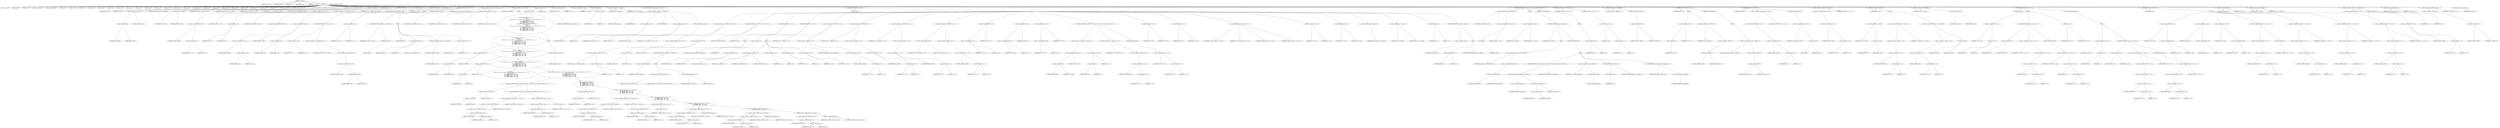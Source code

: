 digraph cache_insert {  
"1000130" [label = "(METHOD,cache_insert)" ]
"1000131" [label = "(PARAM,const char *a1)" ]
"1000132" [label = "(PARAM,_DWORD *a2)" ]
"1000133" [label = "(PARAM,int a3)" ]
"1000134" [label = "(PARAM,unsigned int a4)" ]
"1000135" [label = "(PARAM,unsigned __int16 a5)" ]
"1000136" [label = "(BLOCK,,)" ]
"1000137" [label = "(LOCAL,v5: __int16)" ]
"1000138" [label = "(LOCAL,result: int)" ]
"1000139" [label = "(LOCAL,v11: int)" ]
"1000140" [label = "(LOCAL,v12: unsigned int)" ]
"1000141" [label = "(LOCAL,v13: unsigned int)" ]
"1000142" [label = "(LOCAL,v14: int)" ]
"1000143" [label = "(LOCAL,v15: int *)" ]
"1000144" [label = "(LOCAL,v16: int)" ]
"1000145" [label = "(LOCAL,v17: int)" ]
"1000146" [label = "(LOCAL,v18: int)" ]
"1000147" [label = "(LOCAL,v19: int)" ]
"1000148" [label = "(LOCAL,v20: int)" ]
"1000149" [label = "(LOCAL,v21: int)" ]
"1000150" [label = "(LOCAL,v22: int)" ]
"1000151" [label = "(LOCAL,v23: int)" ]
"1000152" [label = "(LOCAL,v24: int *)" ]
"1000153" [label = "(LOCAL,v25: int)" ]
"1000154" [label = "(LOCAL,v26: int)" ]
"1000155" [label = "(LOCAL,v27: int)" ]
"1000156" [label = "(LOCAL,v28: char *)" ]
"1000157" [label = "(LOCAL,v29: int)" ]
"1000158" [label = "(LOCAL,v30: int)" ]
"1000159" [label = "(LOCAL,v31: int)" ]
"1000160" [label = "(LOCAL,v32: int)" ]
"1000161" [label = "(LOCAL,v33: int)" ]
"1000162" [label = "(LOCAL,v34: int *)" ]
"1000163" [label = "(LOCAL,v35: int)" ]
"1000164" [label = "(LOCAL,v36: int *)" ]
"1000165" [label = "(LOCAL,v37: int [ 4 ])" ]
"1000166" [label = "(<operator>.assignment,v5 = a5)" ]
"1000167" [label = "(IDENTIFIER,v5,v5 = a5)" ]
"1000168" [label = "(IDENTIFIER,a5,v5 = a5)" ]
"1000169" [label = "(CONTROL_STRUCTURE,if ( (a5 & 0x980) == 0 ),if ( (a5 & 0x980) == 0 ))" ]
"1000170" [label = "(<operator>.equals,(a5 & 0x980) == 0)" ]
"1000171" [label = "(<operator>.and,a5 & 0x980)" ]
"1000172" [label = "(IDENTIFIER,a5,a5 & 0x980)" ]
"1000173" [label = "(LITERAL,0x980,a5 & 0x980)" ]
"1000174" [label = "(LITERAL,0,(a5 & 0x980) == 0)" ]
"1000175" [label = "(CONTROL_STRUCTURE,goto LABEL_2;,goto LABEL_2;)" ]
"1000176" [label = "(log_query,log_query(a5 | 0x10000, a1, a2, 0))" ]
"1000177" [label = "(<operator>.or,a5 | 0x10000)" ]
"1000178" [label = "(IDENTIFIER,a5,a5 | 0x10000)" ]
"1000179" [label = "(LITERAL,0x10000,a5 | 0x10000)" ]
"1000180" [label = "(IDENTIFIER,a1,log_query(a5 | 0x10000, a1, a2, 0))" ]
"1000181" [label = "(IDENTIFIER,a2,log_query(a5 | 0x10000, a1, a2, 0))" ]
"1000182" [label = "(LITERAL,0,log_query(a5 | 0x10000, a1, a2, 0))" ]
"1000183" [label = "(<operator>.assignment,v12 = *(_DWORD *)(fbss + 252))" ]
"1000184" [label = "(IDENTIFIER,v12,v12 = *(_DWORD *)(fbss + 252))" ]
"1000185" [label = "(<operator>.indirection,*(_DWORD *)(fbss + 252))" ]
"1000186" [label = "(<operator>.cast,(_DWORD *)(fbss + 252))" ]
"1000187" [label = "(UNKNOWN,_DWORD *,_DWORD *)" ]
"1000188" [label = "(<operator>.addition,fbss + 252)" ]
"1000189" [label = "(IDENTIFIER,fbss,fbss + 252)" ]
"1000190" [label = "(LITERAL,252,fbss + 252)" ]
"1000191" [label = "(CONTROL_STRUCTURE,if ( v12 && v12 < a4 ),if ( v12 && v12 < a4 ))" ]
"1000192" [label = "(<operator>.logicalAnd,v12 && v12 < a4)" ]
"1000193" [label = "(IDENTIFIER,v12,v12 && v12 < a4)" ]
"1000194" [label = "(<operator>.lessThan,v12 < a4)" ]
"1000195" [label = "(IDENTIFIER,v12,v12 < a4)" ]
"1000196" [label = "(IDENTIFIER,a4,v12 < a4)" ]
"1000197" [label = "(<operator>.assignment,a4 = *(_DWORD *)(fbss + 252))" ]
"1000198" [label = "(IDENTIFIER,a4,a4 = *(_DWORD *)(fbss + 252))" ]
"1000199" [label = "(<operator>.indirection,*(_DWORD *)(fbss + 252))" ]
"1000200" [label = "(<operator>.cast,(_DWORD *)(fbss + 252))" ]
"1000201" [label = "(UNKNOWN,_DWORD *,_DWORD *)" ]
"1000202" [label = "(<operator>.addition,fbss + 252)" ]
"1000203" [label = "(IDENTIFIER,fbss,fbss + 252)" ]
"1000204" [label = "(LITERAL,252,fbss + 252)" ]
"1000205" [label = "(<operator>.assignment,v13 = *(_DWORD *)(fbss + 248))" ]
"1000206" [label = "(IDENTIFIER,v13,v13 = *(_DWORD *)(fbss + 248))" ]
"1000207" [label = "(<operator>.indirection,*(_DWORD *)(fbss + 248))" ]
"1000208" [label = "(<operator>.cast,(_DWORD *)(fbss + 248))" ]
"1000209" [label = "(UNKNOWN,_DWORD *,_DWORD *)" ]
"1000210" [label = "(<operator>.addition,fbss + 248)" ]
"1000211" [label = "(IDENTIFIER,fbss,fbss + 248)" ]
"1000212" [label = "(LITERAL,248,fbss + 248)" ]
"1000213" [label = "(CONTROL_STRUCTURE,if ( v13 ),if ( v13 ))" ]
"1000214" [label = "(IDENTIFIER,v13,if ( v13 ))" ]
"1000215" [label = "(BLOCK,,)" ]
"1000216" [label = "(CONTROL_STRUCTURE,if ( a4 < v13 ),if ( a4 < v13 ))" ]
"1000217" [label = "(<operator>.lessThan,a4 < v13)" ]
"1000218" [label = "(IDENTIFIER,a4,a4 < v13)" ]
"1000219" [label = "(IDENTIFIER,v13,a4 < v13)" ]
"1000220" [label = "(<operator>.assignment,a4 = *(_DWORD *)(fbss + 248))" ]
"1000221" [label = "(IDENTIFIER,a4,a4 = *(_DWORD *)(fbss + 248))" ]
"1000222" [label = "(<operator>.indirection,*(_DWORD *)(fbss + 248))" ]
"1000223" [label = "(<operator>.cast,(_DWORD *)(fbss + 248))" ]
"1000224" [label = "(UNKNOWN,_DWORD *,_DWORD *)" ]
"1000225" [label = "(<operator>.addition,fbss + 248)" ]
"1000226" [label = "(IDENTIFIER,fbss,fbss + 248)" ]
"1000227" [label = "(LITERAL,248,fbss + 248)" ]
"1000228" [label = "(<operator>.assignment,v11 = a5)" ]
"1000229" [label = "(IDENTIFIER,v11,v11 = a5)" ]
"1000230" [label = "(IDENTIFIER,a5,v11 = a5)" ]
"1000231" [label = "(CONTROL_STRUCTURE,if ( insert_error ),if ( insert_error ))" ]
"1000232" [label = "(IDENTIFIER,insert_error,if ( insert_error ))" ]
"1000233" [label = "(RETURN,return 0;,return 0;)" ]
"1000234" [label = "(LITERAL,0,return 0;)" ]
"1000235" [label = "(CONTROL_STRUCTURE,else,else)" ]
"1000236" [label = "(BLOCK,,)" ]
"1000237" [label = "(JUMP_TARGET,LABEL_2)" ]
"1000238" [label = "(<operator>.assignment,result = 0)" ]
"1000239" [label = "(IDENTIFIER,result,result = 0)" ]
"1000240" [label = "(LITERAL,0,result = 0)" ]
"1000241" [label = "(CONTROL_STRUCTURE,if ( insert_error ),if ( insert_error ))" ]
"1000242" [label = "(IDENTIFIER,insert_error,if ( insert_error ))" ]
"1000243" [label = "(RETURN,return result;,return result;)" ]
"1000244" [label = "(IDENTIFIER,result,return result;)" ]
"1000245" [label = "(<operator>.assignment,v11 = a5)" ]
"1000246" [label = "(IDENTIFIER,v11,v11 = a5)" ]
"1000247" [label = "(IDENTIFIER,a5,v11 = a5)" ]
"1000248" [label = "(<operator>.assignment,result = cache_scan_free(a1, a2, a3, v11))" ]
"1000249" [label = "(IDENTIFIER,result,result = cache_scan_free(a1, a2, a3, v11))" ]
"1000250" [label = "(cache_scan_free,cache_scan_free(a1, a2, a3, v11))" ]
"1000251" [label = "(IDENTIFIER,a1,cache_scan_free(a1, a2, a3, v11))" ]
"1000252" [label = "(IDENTIFIER,a2,cache_scan_free(a1, a2, a3, v11))" ]
"1000253" [label = "(IDENTIFIER,a3,cache_scan_free(a1, a2, a3, v11))" ]
"1000254" [label = "(IDENTIFIER,v11,cache_scan_free(a1, a2, a3, v11))" ]
"1000255" [label = "(CONTROL_STRUCTURE,if ( result ),if ( result ))" ]
"1000256" [label = "(IDENTIFIER,result,if ( result ))" ]
"1000257" [label = "(BLOCK,,)" ]
"1000258" [label = "(CONTROL_STRUCTURE,if ( (a5 & 0x180) != 0\n      && (a5 & 8) != 0\n      && a2\n      && ((a5 & 0x80) != 0 && (*(_WORD *)(result + 36) & 0x80) != 0 && *(_DWORD *)(result + 12) == *a2\n       || (a5 & 0x100) != 0\n       && (*(_WORD *)(result + 36) & 0x100) != 0\n       && *(_DWORD *)(result + 12) == *a2\n       && *(_DWORD *)(result + 16) == a2[1]\n       && *(_DWORD *)(result + 20) == a2[2]\n       && *(_DWORD *)(result + 24) == a2[3]) ),if ( (a5 & 0x180) != 0\n      && (a5 & 8) != 0\n      && a2\n      && ((a5 & 0x80) != 0 && (*(_WORD *)(result + 36) & 0x80) != 0 && *(_DWORD *)(result + 12) == *a2\n       || (a5 & 0x100) != 0\n       && (*(_WORD *)(result + 36) & 0x100) != 0\n       && *(_DWORD *)(result + 12) == *a2\n       && *(_DWORD *)(result + 16) == a2[1]\n       && *(_DWORD *)(result + 20) == a2[2]\n       && *(_DWORD *)(result + 24) == a2[3]) ))" ]
"1000259" [label = "(<operator>.logicalAnd,(a5 & 0x180) != 0\n      && (a5 & 8) != 0\n      && a2\n      && ((a5 & 0x80) != 0 && (*(_WORD *)(result + 36) & 0x80) != 0 && *(_DWORD *)(result + 12) == *a2\n       || (a5 & 0x100) != 0\n       && (*(_WORD *)(result + 36) & 0x100) != 0\n       && *(_DWORD *)(result + 12) == *a2\n       && *(_DWORD *)(result + 16) == a2[1]\n       && *(_DWORD *)(result + 20) == a2[2]\n       && *(_DWORD *)(result + 24) == a2[3]))" ]
"1000260" [label = "(<operator>.notEquals,(a5 & 0x180) != 0)" ]
"1000261" [label = "(<operator>.and,a5 & 0x180)" ]
"1000262" [label = "(IDENTIFIER,a5,a5 & 0x180)" ]
"1000263" [label = "(LITERAL,0x180,a5 & 0x180)" ]
"1000264" [label = "(LITERAL,0,(a5 & 0x180) != 0)" ]
"1000265" [label = "(<operator>.logicalAnd,(a5 & 8) != 0\n      && a2\n      && ((a5 & 0x80) != 0 && (*(_WORD *)(result + 36) & 0x80) != 0 && *(_DWORD *)(result + 12) == *a2\n       || (a5 & 0x100) != 0\n       && (*(_WORD *)(result + 36) & 0x100) != 0\n       && *(_DWORD *)(result + 12) == *a2\n       && *(_DWORD *)(result + 16) == a2[1]\n       && *(_DWORD *)(result + 20) == a2[2]\n       && *(_DWORD *)(result + 24) == a2[3]))" ]
"1000266" [label = "(<operator>.notEquals,(a5 & 8) != 0)" ]
"1000267" [label = "(<operator>.and,a5 & 8)" ]
"1000268" [label = "(IDENTIFIER,a5,a5 & 8)" ]
"1000269" [label = "(LITERAL,8,a5 & 8)" ]
"1000270" [label = "(LITERAL,0,(a5 & 8) != 0)" ]
"1000271" [label = "(<operator>.logicalAnd,a2\n      && ((a5 & 0x80) != 0 && (*(_WORD *)(result + 36) & 0x80) != 0 && *(_DWORD *)(result + 12) == *a2\n       || (a5 & 0x100) != 0\n       && (*(_WORD *)(result + 36) & 0x100) != 0\n       && *(_DWORD *)(result + 12) == *a2\n       && *(_DWORD *)(result + 16) == a2[1]\n       && *(_DWORD *)(result + 20) == a2[2]\n       && *(_DWORD *)(result + 24) == a2[3]))" ]
"1000272" [label = "(IDENTIFIER,a2,a2\n      && ((a5 & 0x80) != 0 && (*(_WORD *)(result + 36) & 0x80) != 0 && *(_DWORD *)(result + 12) == *a2\n       || (a5 & 0x100) != 0\n       && (*(_WORD *)(result + 36) & 0x100) != 0\n       && *(_DWORD *)(result + 12) == *a2\n       && *(_DWORD *)(result + 16) == a2[1]\n       && *(_DWORD *)(result + 20) == a2[2]\n       && *(_DWORD *)(result + 24) == a2[3]))" ]
"1000273" [label = "(<operator>.logicalOr,(a5 & 0x80) != 0 && (*(_WORD *)(result + 36) & 0x80) != 0 && *(_DWORD *)(result + 12) == *a2\n       || (a5 & 0x100) != 0\n       && (*(_WORD *)(result + 36) & 0x100) != 0\n       && *(_DWORD *)(result + 12) == *a2\n       && *(_DWORD *)(result + 16) == a2[1]\n       && *(_DWORD *)(result + 20) == a2[2]\n       && *(_DWORD *)(result + 24) == a2[3])" ]
"1000274" [label = "(<operator>.logicalAnd,(a5 & 0x80) != 0 && (*(_WORD *)(result + 36) & 0x80) != 0 && *(_DWORD *)(result + 12) == *a2)" ]
"1000275" [label = "(<operator>.notEquals,(a5 & 0x80) != 0)" ]
"1000276" [label = "(<operator>.and,a5 & 0x80)" ]
"1000277" [label = "(IDENTIFIER,a5,a5 & 0x80)" ]
"1000278" [label = "(LITERAL,0x80,a5 & 0x80)" ]
"1000279" [label = "(LITERAL,0,(a5 & 0x80) != 0)" ]
"1000280" [label = "(<operator>.logicalAnd,(*(_WORD *)(result + 36) & 0x80) != 0 && *(_DWORD *)(result + 12) == *a2)" ]
"1000281" [label = "(<operator>.notEquals,(*(_WORD *)(result + 36) & 0x80) != 0)" ]
"1000282" [label = "(<operator>.and,*(_WORD *)(result + 36) & 0x80)" ]
"1000283" [label = "(<operator>.indirection,*(_WORD *)(result + 36))" ]
"1000284" [label = "(<operator>.cast,(_WORD *)(result + 36))" ]
"1000285" [label = "(UNKNOWN,_WORD *,_WORD *)" ]
"1000286" [label = "(<operator>.addition,result + 36)" ]
"1000287" [label = "(IDENTIFIER,result,result + 36)" ]
"1000288" [label = "(LITERAL,36,result + 36)" ]
"1000289" [label = "(LITERAL,0x80,*(_WORD *)(result + 36) & 0x80)" ]
"1000290" [label = "(LITERAL,0,(*(_WORD *)(result + 36) & 0x80) != 0)" ]
"1000291" [label = "(<operator>.equals,*(_DWORD *)(result + 12) == *a2)" ]
"1000292" [label = "(<operator>.indirection,*(_DWORD *)(result + 12))" ]
"1000293" [label = "(<operator>.cast,(_DWORD *)(result + 12))" ]
"1000294" [label = "(UNKNOWN,_DWORD *,_DWORD *)" ]
"1000295" [label = "(<operator>.addition,result + 12)" ]
"1000296" [label = "(IDENTIFIER,result,result + 12)" ]
"1000297" [label = "(LITERAL,12,result + 12)" ]
"1000298" [label = "(<operator>.indirection,*a2)" ]
"1000299" [label = "(IDENTIFIER,a2,*(_DWORD *)(result + 12) == *a2)" ]
"1000300" [label = "(<operator>.logicalAnd,(a5 & 0x100) != 0\n       && (*(_WORD *)(result + 36) & 0x100) != 0\n       && *(_DWORD *)(result + 12) == *a2\n       && *(_DWORD *)(result + 16) == a2[1]\n       && *(_DWORD *)(result + 20) == a2[2]\n       && *(_DWORD *)(result + 24) == a2[3])" ]
"1000301" [label = "(<operator>.notEquals,(a5 & 0x100) != 0)" ]
"1000302" [label = "(<operator>.and,a5 & 0x100)" ]
"1000303" [label = "(IDENTIFIER,a5,a5 & 0x100)" ]
"1000304" [label = "(LITERAL,0x100,a5 & 0x100)" ]
"1000305" [label = "(LITERAL,0,(a5 & 0x100) != 0)" ]
"1000306" [label = "(<operator>.logicalAnd,(*(_WORD *)(result + 36) & 0x100) != 0\n       && *(_DWORD *)(result + 12) == *a2\n       && *(_DWORD *)(result + 16) == a2[1]\n       && *(_DWORD *)(result + 20) == a2[2]\n       && *(_DWORD *)(result + 24) == a2[3])" ]
"1000307" [label = "(<operator>.notEquals,(*(_WORD *)(result + 36) & 0x100) != 0)" ]
"1000308" [label = "(<operator>.and,*(_WORD *)(result + 36) & 0x100)" ]
"1000309" [label = "(<operator>.indirection,*(_WORD *)(result + 36))" ]
"1000310" [label = "(<operator>.cast,(_WORD *)(result + 36))" ]
"1000311" [label = "(UNKNOWN,_WORD *,_WORD *)" ]
"1000312" [label = "(<operator>.addition,result + 36)" ]
"1000313" [label = "(IDENTIFIER,result,result + 36)" ]
"1000314" [label = "(LITERAL,36,result + 36)" ]
"1000315" [label = "(LITERAL,0x100,*(_WORD *)(result + 36) & 0x100)" ]
"1000316" [label = "(LITERAL,0,(*(_WORD *)(result + 36) & 0x100) != 0)" ]
"1000317" [label = "(<operator>.logicalAnd,*(_DWORD *)(result + 12) == *a2\n       && *(_DWORD *)(result + 16) == a2[1]\n       && *(_DWORD *)(result + 20) == a2[2]\n       && *(_DWORD *)(result + 24) == a2[3])" ]
"1000318" [label = "(<operator>.equals,*(_DWORD *)(result + 12) == *a2)" ]
"1000319" [label = "(<operator>.indirection,*(_DWORD *)(result + 12))" ]
"1000320" [label = "(<operator>.cast,(_DWORD *)(result + 12))" ]
"1000321" [label = "(UNKNOWN,_DWORD *,_DWORD *)" ]
"1000322" [label = "(<operator>.addition,result + 12)" ]
"1000323" [label = "(IDENTIFIER,result,result + 12)" ]
"1000324" [label = "(LITERAL,12,result + 12)" ]
"1000325" [label = "(<operator>.indirection,*a2)" ]
"1000326" [label = "(IDENTIFIER,a2,*(_DWORD *)(result + 12) == *a2)" ]
"1000327" [label = "(<operator>.logicalAnd,*(_DWORD *)(result + 16) == a2[1]\n       && *(_DWORD *)(result + 20) == a2[2]\n       && *(_DWORD *)(result + 24) == a2[3])" ]
"1000328" [label = "(<operator>.equals,*(_DWORD *)(result + 16) == a2[1])" ]
"1000329" [label = "(<operator>.indirection,*(_DWORD *)(result + 16))" ]
"1000330" [label = "(<operator>.cast,(_DWORD *)(result + 16))" ]
"1000331" [label = "(UNKNOWN,_DWORD *,_DWORD *)" ]
"1000332" [label = "(<operator>.addition,result + 16)" ]
"1000333" [label = "(IDENTIFIER,result,result + 16)" ]
"1000334" [label = "(LITERAL,16,result + 16)" ]
"1000335" [label = "(<operator>.indirectIndexAccess,a2[1])" ]
"1000336" [label = "(IDENTIFIER,a2,*(_DWORD *)(result + 16) == a2[1])" ]
"1000337" [label = "(LITERAL,1,*(_DWORD *)(result + 16) == a2[1])" ]
"1000338" [label = "(<operator>.logicalAnd,*(_DWORD *)(result + 20) == a2[2]\n       && *(_DWORD *)(result + 24) == a2[3])" ]
"1000339" [label = "(<operator>.equals,*(_DWORD *)(result + 20) == a2[2])" ]
"1000340" [label = "(<operator>.indirection,*(_DWORD *)(result + 20))" ]
"1000341" [label = "(<operator>.cast,(_DWORD *)(result + 20))" ]
"1000342" [label = "(UNKNOWN,_DWORD *,_DWORD *)" ]
"1000343" [label = "(<operator>.addition,result + 20)" ]
"1000344" [label = "(IDENTIFIER,result,result + 20)" ]
"1000345" [label = "(LITERAL,20,result + 20)" ]
"1000346" [label = "(<operator>.indirectIndexAccess,a2[2])" ]
"1000347" [label = "(IDENTIFIER,a2,*(_DWORD *)(result + 20) == a2[2])" ]
"1000348" [label = "(LITERAL,2,*(_DWORD *)(result + 20) == a2[2])" ]
"1000349" [label = "(<operator>.equals,*(_DWORD *)(result + 24) == a2[3])" ]
"1000350" [label = "(<operator>.indirection,*(_DWORD *)(result + 24))" ]
"1000351" [label = "(<operator>.cast,(_DWORD *)(result + 24))" ]
"1000352" [label = "(UNKNOWN,_DWORD *,_DWORD *)" ]
"1000353" [label = "(<operator>.addition,result + 24)" ]
"1000354" [label = "(IDENTIFIER,result,result + 24)" ]
"1000355" [label = "(LITERAL,24,result + 24)" ]
"1000356" [label = "(<operator>.indirectIndexAccess,a2[3])" ]
"1000357" [label = "(IDENTIFIER,a2,*(_DWORD *)(result + 24) == a2[3])" ]
"1000358" [label = "(LITERAL,3,*(_DWORD *)(result + 24) == a2[3])" ]
"1000359" [label = "(BLOCK,,)" ]
"1000360" [label = "(RETURN,return result;,return result;)" ]
"1000361" [label = "(IDENTIFIER,result,return result;)" ]
"1000362" [label = "(CONTROL_STRUCTURE,goto LABEL_14;,goto LABEL_14;)" ]
"1000363" [label = "(<operator>.assignment,v14 = 0)" ]
"1000364" [label = "(IDENTIFIER,v14,v14 = 0)" ]
"1000365" [label = "(LITERAL,0,v14 = 0)" ]
"1000366" [label = "(<operator>.assignment,v15 = v37)" ]
"1000367" [label = "(IDENTIFIER,v15,v15 = v37)" ]
"1000368" [label = "(IDENTIFIER,v37,v15 = v37)" ]
"1000369" [label = "(<operator>.assignment,v16 = a5 & 4)" ]
"1000370" [label = "(IDENTIFIER,v16,v16 = a5 & 4)" ]
"1000371" [label = "(<operator>.and,a5 & 4)" ]
"1000372" [label = "(IDENTIFIER,a5,a5 & 4)" ]
"1000373" [label = "(LITERAL,4,a5 & 4)" ]
"1000374" [label = "(JUMP_TARGET,LABEL_26)" ]
"1000375" [label = "(<operator>.assignment,v17 = cache_tail)" ]
"1000376" [label = "(IDENTIFIER,v17,v17 = cache_tail)" ]
"1000377" [label = "(IDENTIFIER,cache_tail,v17 = cache_tail)" ]
"1000378" [label = "(CONTROL_STRUCTURE,if ( !cache_tail ),if ( !cache_tail ))" ]
"1000379" [label = "(<operator>.logicalNot,!cache_tail)" ]
"1000380" [label = "(IDENTIFIER,cache_tail,!cache_tail)" ]
"1000381" [label = "(BLOCK,,)" ]
"1000382" [label = "(JUMP_TARGET,LABEL_14)" ]
"1000383" [label = "(<operator>.assignment,result = 0)" ]
"1000384" [label = "(IDENTIFIER,result,result = 0)" ]
"1000385" [label = "(LITERAL,0,result = 0)" ]
"1000386" [label = "(JUMP_TARGET,LABEL_15)" ]
"1000387" [label = "(<operator>.assignment,insert_error = 1)" ]
"1000388" [label = "(IDENTIFIER,insert_error,insert_error = 1)" ]
"1000389" [label = "(LITERAL,1,insert_error = 1)" ]
"1000390" [label = "(RETURN,return result;,return result;)" ]
"1000391" [label = "(IDENTIFIER,result,return result;)" ]
"1000392" [label = "(CONTROL_STRUCTURE,while ( 1 ),while ( 1 ))" ]
"1000393" [label = "(LITERAL,1,while ( 1 ))" ]
"1000394" [label = "(BLOCK,,)" ]
"1000395" [label = "(<operator>.assignment,v18 = *(unsigned __int16 *)(v17 + 36))" ]
"1000396" [label = "(IDENTIFIER,v18,v18 = *(unsigned __int16 *)(v17 + 36))" ]
"1000397" [label = "(<operator>.indirection,*(unsigned __int16 *)(v17 + 36))" ]
"1000398" [label = "(<operator>.cast,(unsigned __int16 *)(v17 + 36))" ]
"1000399" [label = "(UNKNOWN,unsigned __int16 *,unsigned __int16 *)" ]
"1000400" [label = "(<operator>.addition,v17 + 36)" ]
"1000401" [label = "(IDENTIFIER,v17,v17 + 36)" ]
"1000402" [label = "(LITERAL,36,v17 + 36)" ]
"1000403" [label = "(CONTROL_STRUCTURE,if ( (v18 & 0xC) == 0 ),if ( (v18 & 0xC) == 0 ))" ]
"1000404" [label = "(<operator>.equals,(v18 & 0xC) == 0)" ]
"1000405" [label = "(<operator>.and,v18 & 0xC)" ]
"1000406" [label = "(IDENTIFIER,v18,v18 & 0xC)" ]
"1000407" [label = "(LITERAL,0xC,v18 & 0xC)" ]
"1000408" [label = "(LITERAL,0,(v18 & 0xC) == 0)" ]
"1000409" [label = "(CONTROL_STRUCTURE,break;,break;)" ]
"1000410" [label = "(CONTROL_STRUCTURE,if ( v14 ),if ( v14 ))" ]
"1000411" [label = "(IDENTIFIER,v14,if ( v14 ))" ]
"1000412" [label = "(BLOCK,,)" ]
"1000413" [label = "(CONTROL_STRUCTURE,if ( !warned_8287 ),if ( !warned_8287 ))" ]
"1000414" [label = "(<operator>.logicalNot,!warned_8287)" ]
"1000415" [label = "(IDENTIFIER,warned_8287,!warned_8287)" ]
"1000416" [label = "(BLOCK,,)" ]
"1000417" [label = "(my_syslog,my_syslog(3, \"Internal error in cache.\"))" ]
"1000418" [label = "(LITERAL,3,my_syslog(3, \"Internal error in cache.\"))" ]
"1000419" [label = "(LITERAL,\"Internal error in cache.\",my_syslog(3, \"Internal error in cache.\"))" ]
"1000420" [label = "(<operator>.assignment,warned_8287 = 1)" ]
"1000421" [label = "(IDENTIFIER,warned_8287,warned_8287 = 1)" ]
"1000422" [label = "(LITERAL,1,warned_8287 = 1)" ]
"1000423" [label = "(CONTROL_STRUCTURE,goto LABEL_14;,goto LABEL_14;)" ]
"1000424" [label = "(CONTROL_STRUCTURE,if ( !v16 ),if ( !v16 ))" ]
"1000425" [label = "(<operator>.logicalNot,!v16)" ]
"1000426" [label = "(IDENTIFIER,v16,!v16)" ]
"1000427" [label = "(BLOCK,,)" ]
"1000428" [label = "(<operator>.assignment,v36 = v15)" ]
"1000429" [label = "(IDENTIFIER,v36,v36 = v15)" ]
"1000430" [label = "(IDENTIFIER,v15,v36 = v15)" ]
"1000431" [label = "(cache_scan_free,cache_scan_free(0, 0, a3, 0))" ]
"1000432" [label = "(LITERAL,0,cache_scan_free(0, 0, a3, 0))" ]
"1000433" [label = "(LITERAL,0,cache_scan_free(0, 0, a3, 0))" ]
"1000434" [label = "(IDENTIFIER,a3,cache_scan_free(0, 0, a3, 0))" ]
"1000435" [label = "(LITERAL,0,cache_scan_free(0, 0, a3, 0))" ]
"1000436" [label = "(<operator>.assignment,v16 = 1)" ]
"1000437" [label = "(IDENTIFIER,v16,v16 = 1)" ]
"1000438" [label = "(LITERAL,1,v16 = 1)" ]
"1000439" [label = "(<operator>.assignment,v14 = 0)" ]
"1000440" [label = "(IDENTIFIER,v14,v14 = 0)" ]
"1000441" [label = "(LITERAL,0,v14 = 0)" ]
"1000442" [label = "(<operator>.assignment,v15 = v36)" ]
"1000443" [label = "(IDENTIFIER,v15,v15 = v36)" ]
"1000444" [label = "(IDENTIFIER,v36,v15 = v36)" ]
"1000445" [label = "(CONTROL_STRUCTURE,goto LABEL_26;,goto LABEL_26;)" ]
"1000446" [label = "(<operator>.assignment,v19 = *(_DWORD *)(v17 + 16))" ]
"1000447" [label = "(IDENTIFIER,v19,v19 = *(_DWORD *)(v17 + 16))" ]
"1000448" [label = "(<operator>.indirection,*(_DWORD *)(v17 + 16))" ]
"1000449" [label = "(<operator>.cast,(_DWORD *)(v17 + 16))" ]
"1000450" [label = "(UNKNOWN,_DWORD *,_DWORD *)" ]
"1000451" [label = "(<operator>.addition,v17 + 16)" ]
"1000452" [label = "(IDENTIFIER,v17,v17 + 16)" ]
"1000453" [label = "(LITERAL,16,v17 + 16)" ]
"1000454" [label = "(<operator>.assignment,v20 = *(_DWORD *)(v17 + 20))" ]
"1000455" [label = "(IDENTIFIER,v20,v20 = *(_DWORD *)(v17 + 20))" ]
"1000456" [label = "(<operator>.indirection,*(_DWORD *)(v17 + 20))" ]
"1000457" [label = "(<operator>.cast,(_DWORD *)(v17 + 20))" ]
"1000458" [label = "(UNKNOWN,_DWORD *,_DWORD *)" ]
"1000459" [label = "(<operator>.addition,v17 + 20)" ]
"1000460" [label = "(IDENTIFIER,v17,v17 + 20)" ]
"1000461" [label = "(LITERAL,20,v17 + 20)" ]
"1000462" [label = "(<operator>.assignment,v21 = *(_DWORD *)(v17 + 24))" ]
"1000463" [label = "(IDENTIFIER,v21,v21 = *(_DWORD *)(v17 + 24))" ]
"1000464" [label = "(<operator>.indirection,*(_DWORD *)(v17 + 24))" ]
"1000465" [label = "(<operator>.cast,(_DWORD *)(v17 + 24))" ]
"1000466" [label = "(UNKNOWN,_DWORD *,_DWORD *)" ]
"1000467" [label = "(<operator>.addition,v17 + 24)" ]
"1000468" [label = "(IDENTIFIER,v17,v17 + 24)" ]
"1000469" [label = "(LITERAL,24,v17 + 24)" ]
"1000470" [label = "(<operator>.assignment,v37[0] = *(_DWORD *)(v17 + 12))" ]
"1000471" [label = "(<operator>.indirectIndexAccess,v37[0])" ]
"1000472" [label = "(IDENTIFIER,v37,v37[0] = *(_DWORD *)(v17 + 12))" ]
"1000473" [label = "(LITERAL,0,v37[0] = *(_DWORD *)(v17 + 12))" ]
"1000474" [label = "(<operator>.indirection,*(_DWORD *)(v17 + 12))" ]
"1000475" [label = "(<operator>.cast,(_DWORD *)(v17 + 12))" ]
"1000476" [label = "(UNKNOWN,_DWORD *,_DWORD *)" ]
"1000477" [label = "(<operator>.addition,v17 + 12)" ]
"1000478" [label = "(IDENTIFIER,v17,v17 + 12)" ]
"1000479" [label = "(LITERAL,12,v17 + 12)" ]
"1000480" [label = "(<operator>.assignment,v37[1] = v19)" ]
"1000481" [label = "(<operator>.indirectIndexAccess,v37[1])" ]
"1000482" [label = "(IDENTIFIER,v37,v37[1] = v19)" ]
"1000483" [label = "(LITERAL,1,v37[1] = v19)" ]
"1000484" [label = "(IDENTIFIER,v19,v37[1] = v19)" ]
"1000485" [label = "(<operator>.assignment,v37[2] = v20)" ]
"1000486" [label = "(<operator>.indirectIndexAccess,v37[2])" ]
"1000487" [label = "(IDENTIFIER,v37,v37[2] = v20)" ]
"1000488" [label = "(LITERAL,2,v37[2] = v20)" ]
"1000489" [label = "(IDENTIFIER,v20,v37[2] = v20)" ]
"1000490" [label = "(<operator>.assignment,v37[3] = v21)" ]
"1000491" [label = "(<operator>.indirectIndexAccess,v37[3])" ]
"1000492" [label = "(IDENTIFIER,v37,v37[3] = v21)" ]
"1000493" [label = "(LITERAL,3,v37[3] = v21)" ]
"1000494" [label = "(IDENTIFIER,v21,v37[3] = v21)" ]
"1000495" [label = "(CONTROL_STRUCTURE,if ( (v18 & 0x200) != 0 || (v18 & 2) != 0 ),if ( (v18 & 0x200) != 0 || (v18 & 2) != 0 ))" ]
"1000496" [label = "(<operator>.logicalOr,(v18 & 0x200) != 0 || (v18 & 2) != 0)" ]
"1000497" [label = "(<operator>.notEquals,(v18 & 0x200) != 0)" ]
"1000498" [label = "(<operator>.and,v18 & 0x200)" ]
"1000499" [label = "(IDENTIFIER,v18,v18 & 0x200)" ]
"1000500" [label = "(LITERAL,0x200,v18 & 0x200)" ]
"1000501" [label = "(LITERAL,0,(v18 & 0x200) != 0)" ]
"1000502" [label = "(<operator>.notEquals,(v18 & 2) != 0)" ]
"1000503" [label = "(<operator>.and,v18 & 2)" ]
"1000504" [label = "(IDENTIFIER,v18,v18 & 2)" ]
"1000505" [label = "(LITERAL,2,v18 & 2)" ]
"1000506" [label = "(LITERAL,0,(v18 & 2) != 0)" ]
"1000507" [label = "(<operator>.assignment,v22 = *(_DWORD *)(v17 + 40))" ]
"1000508" [label = "(IDENTIFIER,v22,v22 = *(_DWORD *)(v17 + 40))" ]
"1000509" [label = "(<operator>.indirection,*(_DWORD *)(v17 + 40))" ]
"1000510" [label = "(<operator>.cast,(_DWORD *)(v17 + 40))" ]
"1000511" [label = "(UNKNOWN,_DWORD *,_DWORD *)" ]
"1000512" [label = "(<operator>.addition,v17 + 40)" ]
"1000513" [label = "(IDENTIFIER,v17,v17 + 40)" ]
"1000514" [label = "(LITERAL,40,v17 + 40)" ]
"1000515" [label = "(CONTROL_STRUCTURE,else,else)" ]
"1000516" [label = "(<operator>.assignment,v22 = v17 + 40)" ]
"1000517" [label = "(IDENTIFIER,v22,v22 = v17 + 40)" ]
"1000518" [label = "(<operator>.addition,v17 + 40)" ]
"1000519" [label = "(IDENTIFIER,v17,v17 + 40)" ]
"1000520" [label = "(LITERAL,40,v17 + 40)" ]
"1000521" [label = "(<operator>.assignment,v35 = v16)" ]
"1000522" [label = "(IDENTIFIER,v35,v35 = v16)" ]
"1000523" [label = "(IDENTIFIER,v16,v35 = v16)" ]
"1000524" [label = "(<operator>.assignment,v34 = v15)" ]
"1000525" [label = "(IDENTIFIER,v34,v34 = v15)" ]
"1000526" [label = "(IDENTIFIER,v15,v34 = v15)" ]
"1000527" [label = "(cache_scan_free,cache_scan_free(v22, v15, a3, v18))" ]
"1000528" [label = "(IDENTIFIER,v22,cache_scan_free(v22, v15, a3, v18))" ]
"1000529" [label = "(IDENTIFIER,v15,cache_scan_free(v22, v15, a3, v18))" ]
"1000530" [label = "(IDENTIFIER,a3,cache_scan_free(v22, v15, a3, v18))" ]
"1000531" [label = "(IDENTIFIER,v18,cache_scan_free(v22, v15, a3, v18))" ]
"1000532" [label = "(<operator>.assignment,v15 = v34)" ]
"1000533" [label = "(IDENTIFIER,v15,v15 = v34)" ]
"1000534" [label = "(IDENTIFIER,v34,v15 = v34)" ]
"1000535" [label = "(<operator>.assignment,v16 = v35)" ]
"1000536" [label = "(IDENTIFIER,v16,v16 = v35)" ]
"1000537" [label = "(IDENTIFIER,v35,v16 = v35)" ]
"1000538" [label = "(<operator>.preIncrement,++cache_live_freed)" ]
"1000539" [label = "(IDENTIFIER,cache_live_freed,++cache_live_freed)" ]
"1000540" [label = "(<operator>.assignment,v17 = cache_tail)" ]
"1000541" [label = "(IDENTIFIER,v17,v17 = cache_tail)" ]
"1000542" [label = "(IDENTIFIER,cache_tail,v17 = cache_tail)" ]
"1000543" [label = "(<operator>.assignment,v14 = 1)" ]
"1000544" [label = "(IDENTIFIER,v14,v14 = 1)" ]
"1000545" [label = "(LITERAL,1,v14 = 1)" ]
"1000546" [label = "(CONTROL_STRUCTURE,if ( !cache_tail ),if ( !cache_tail ))" ]
"1000547" [label = "(<operator>.logicalNot,!cache_tail)" ]
"1000548" [label = "(IDENTIFIER,cache_tail,!cache_tail)" ]
"1000549" [label = "(BLOCK,,)" ]
"1000550" [label = "(<operator>.assignment,result = 0)" ]
"1000551" [label = "(IDENTIFIER,result,result = 0)" ]
"1000552" [label = "(LITERAL,0,result = 0)" ]
"1000553" [label = "(CONTROL_STRUCTURE,goto LABEL_15;,goto LABEL_15;)" ]
"1000554" [label = "(CONTROL_STRUCTURE,if ( a1 && strlen(a1) >= 0x32 ),if ( a1 && strlen(a1) >= 0x32 ))" ]
"1000555" [label = "(<operator>.logicalAnd,a1 && strlen(a1) >= 0x32)" ]
"1000556" [label = "(IDENTIFIER,a1,a1 && strlen(a1) >= 0x32)" ]
"1000557" [label = "(<operator>.greaterEqualsThan,strlen(a1) >= 0x32)" ]
"1000558" [label = "(strlen,strlen(a1))" ]
"1000559" [label = "(IDENTIFIER,a1,strlen(a1))" ]
"1000560" [label = "(LITERAL,0x32,strlen(a1) >= 0x32)" ]
"1000561" [label = "(BLOCK,,)" ]
"1000562" [label = "(<operator>.assignment,v23 = big_free)" ]
"1000563" [label = "(IDENTIFIER,v23,v23 = big_free)" ]
"1000564" [label = "(IDENTIFIER,big_free,v23 = big_free)" ]
"1000565" [label = "(CONTROL_STRUCTURE,if ( big_free ),if ( big_free ))" ]
"1000566" [label = "(IDENTIFIER,big_free,if ( big_free ))" ]
"1000567" [label = "(BLOCK,,)" ]
"1000568" [label = "(<operator>.assignment,big_free = *(_DWORD *)big_free)" ]
"1000569" [label = "(IDENTIFIER,big_free,big_free = *(_DWORD *)big_free)" ]
"1000570" [label = "(<operator>.indirection,*(_DWORD *)big_free)" ]
"1000571" [label = "(<operator>.cast,(_DWORD *)big_free)" ]
"1000572" [label = "(UNKNOWN,_DWORD *,_DWORD *)" ]
"1000573" [label = "(IDENTIFIER,big_free,(_DWORD *)big_free)" ]
"1000574" [label = "(CONTROL_STRUCTURE,else,else)" ]
"1000575" [label = "(BLOCK,,)" ]
"1000576" [label = "(CONTROL_STRUCTURE,if ( !bignames_left && (a5 & 0x5000) == 0 ),if ( !bignames_left && (a5 & 0x5000) == 0 ))" ]
"1000577" [label = "(<operator>.logicalAnd,!bignames_left && (a5 & 0x5000) == 0)" ]
"1000578" [label = "(<operator>.logicalNot,!bignames_left)" ]
"1000579" [label = "(IDENTIFIER,bignames_left,!bignames_left)" ]
"1000580" [label = "(<operator>.equals,(a5 & 0x5000) == 0)" ]
"1000581" [label = "(<operator>.and,a5 & 0x5000)" ]
"1000582" [label = "(IDENTIFIER,a5,a5 & 0x5000)" ]
"1000583" [label = "(LITERAL,0x5000,a5 & 0x5000)" ]
"1000584" [label = "(LITERAL,0,(a5 & 0x5000) == 0)" ]
"1000585" [label = "(CONTROL_STRUCTURE,goto LABEL_14;,goto LABEL_14;)" ]
"1000586" [label = "(<operator>.assignment,v23 = whine_malloc(1028))" ]
"1000587" [label = "(IDENTIFIER,v23,v23 = whine_malloc(1028))" ]
"1000588" [label = "(whine_malloc,whine_malloc(1028))" ]
"1000589" [label = "(LITERAL,1028,whine_malloc(1028))" ]
"1000590" [label = "(CONTROL_STRUCTURE,if ( !v23 ),if ( !v23 ))" ]
"1000591" [label = "(<operator>.logicalNot,!v23)" ]
"1000592" [label = "(IDENTIFIER,v23,!v23)" ]
"1000593" [label = "(CONTROL_STRUCTURE,goto LABEL_14;,goto LABEL_14;)" ]
"1000594" [label = "(CONTROL_STRUCTURE,if ( bignames_left ),if ( bignames_left ))" ]
"1000595" [label = "(IDENTIFIER,bignames_left,if ( bignames_left ))" ]
"1000596" [label = "(<operator>.preDecrement,--bignames_left)" ]
"1000597" [label = "(IDENTIFIER,bignames_left,--bignames_left)" ]
"1000598" [label = "(CONTROL_STRUCTURE,else,else)" ]
"1000599" [label = "(BLOCK,,)" ]
"1000600" [label = "(<operator>.assignment,v23 = 0)" ]
"1000601" [label = "(IDENTIFIER,v23,v23 = 0)" ]
"1000602" [label = "(LITERAL,0,v23 = 0)" ]
"1000603" [label = "(<operator>.assignment,v24 = *(int **)(v17 + 4))" ]
"1000604" [label = "(IDENTIFIER,v24,v24 = *(int **)(v17 + 4))" ]
"1000605" [label = "(<operator>.indirection,*(int **)(v17 + 4))" ]
"1000606" [label = "(<operator>.cast,(int **)(v17 + 4))" ]
"1000607" [label = "(UNKNOWN,int **,int **)" ]
"1000608" [label = "(<operator>.addition,v17 + 4)" ]
"1000609" [label = "(IDENTIFIER,v17,v17 + 4)" ]
"1000610" [label = "(LITERAL,4,v17 + 4)" ]
"1000611" [label = "(<operator>.assignment,v25 = *(_DWORD *)v17)" ]
"1000612" [label = "(IDENTIFIER,v25,v25 = *(_DWORD *)v17)" ]
"1000613" [label = "(<operator>.indirection,*(_DWORD *)v17)" ]
"1000614" [label = "(<operator>.cast,(_DWORD *)v17)" ]
"1000615" [label = "(UNKNOWN,_DWORD *,_DWORD *)" ]
"1000616" [label = "(IDENTIFIER,v17,(_DWORD *)v17)" ]
"1000617" [label = "(CONTROL_STRUCTURE,if ( v24 ),if ( v24 ))" ]
"1000618" [label = "(IDENTIFIER,v24,if ( v24 ))" ]
"1000619" [label = "(BLOCK,,)" ]
"1000620" [label = "(<operator>.assignment,*v24 = v25)" ]
"1000621" [label = "(<operator>.indirection,*v24)" ]
"1000622" [label = "(IDENTIFIER,v24,*v24 = v25)" ]
"1000623" [label = "(IDENTIFIER,v25,*v24 = v25)" ]
"1000624" [label = "(<operator>.assignment,v25 = *(_DWORD *)v17)" ]
"1000625" [label = "(IDENTIFIER,v25,v25 = *(_DWORD *)v17)" ]
"1000626" [label = "(<operator>.indirection,*(_DWORD *)v17)" ]
"1000627" [label = "(<operator>.cast,(_DWORD *)v17)" ]
"1000628" [label = "(UNKNOWN,_DWORD *,_DWORD *)" ]
"1000629" [label = "(IDENTIFIER,v17,(_DWORD *)v17)" ]
"1000630" [label = "(CONTROL_STRUCTURE,else,else)" ]
"1000631" [label = "(BLOCK,,)" ]
"1000632" [label = "(<operator>.assignment,cache_head = *(_DWORD *)v17)" ]
"1000633" [label = "(IDENTIFIER,cache_head,cache_head = *(_DWORD *)v17)" ]
"1000634" [label = "(<operator>.indirection,*(_DWORD *)v17)" ]
"1000635" [label = "(<operator>.cast,(_DWORD *)v17)" ]
"1000636" [label = "(UNKNOWN,_DWORD *,_DWORD *)" ]
"1000637" [label = "(IDENTIFIER,v17,(_DWORD *)v17)" ]
"1000638" [label = "(CONTROL_STRUCTURE,if ( v25 ),if ( v25 ))" ]
"1000639" [label = "(IDENTIFIER,v25,if ( v25 ))" ]
"1000640" [label = "(<operator>.assignment,*(_DWORD *)(v25 + 4) = v24)" ]
"1000641" [label = "(<operator>.indirection,*(_DWORD *)(v25 + 4))" ]
"1000642" [label = "(<operator>.cast,(_DWORD *)(v25 + 4))" ]
"1000643" [label = "(UNKNOWN,_DWORD *,_DWORD *)" ]
"1000644" [label = "(<operator>.addition,v25 + 4)" ]
"1000645" [label = "(IDENTIFIER,v25,v25 + 4)" ]
"1000646" [label = "(LITERAL,4,v25 + 4)" ]
"1000647" [label = "(IDENTIFIER,v24,*(_DWORD *)(v25 + 4) = v24)" ]
"1000648" [label = "(CONTROL_STRUCTURE,else,else)" ]
"1000649" [label = "(<operator>.assignment,cache_tail = (int)v24)" ]
"1000650" [label = "(IDENTIFIER,cache_tail,cache_tail = (int)v24)" ]
"1000651" [label = "(<operator>.cast,(int)v24)" ]
"1000652" [label = "(UNKNOWN,int,int)" ]
"1000653" [label = "(IDENTIFIER,v24,(int)v24)" ]
"1000654" [label = "(<operator>.assignment,*(_WORD *)(v17 + 36) = a5)" ]
"1000655" [label = "(<operator>.indirection,*(_WORD *)(v17 + 36))" ]
"1000656" [label = "(<operator>.cast,(_WORD *)(v17 + 36))" ]
"1000657" [label = "(UNKNOWN,_WORD *,_WORD *)" ]
"1000658" [label = "(<operator>.addition,v17 + 36)" ]
"1000659" [label = "(IDENTIFIER,v17,v17 + 36)" ]
"1000660" [label = "(LITERAL,36,v17 + 36)" ]
"1000661" [label = "(IDENTIFIER,a5,*(_WORD *)(v17 + 36) = a5)" ]
"1000662" [label = "(CONTROL_STRUCTURE,if ( v23 ),if ( v23 ))" ]
"1000663" [label = "(IDENTIFIER,v23,if ( v23 ))" ]
"1000664" [label = "(BLOCK,,)" ]
"1000665" [label = "(<operator>.assignment,v5 = a5 | 0x200)" ]
"1000666" [label = "(IDENTIFIER,v5,v5 = a5 | 0x200)" ]
"1000667" [label = "(<operator>.or,a5 | 0x200)" ]
"1000668" [label = "(IDENTIFIER,a5,a5 | 0x200)" ]
"1000669" [label = "(LITERAL,0x200,a5 | 0x200)" ]
"1000670" [label = "(<operator>.assignment,*(_DWORD *)(v17 + 40) = v23)" ]
"1000671" [label = "(<operator>.indirection,*(_DWORD *)(v17 + 40))" ]
"1000672" [label = "(<operator>.cast,(_DWORD *)(v17 + 40))" ]
"1000673" [label = "(UNKNOWN,_DWORD *,_DWORD *)" ]
"1000674" [label = "(<operator>.addition,v17 + 40)" ]
"1000675" [label = "(IDENTIFIER,v17,v17 + 40)" ]
"1000676" [label = "(LITERAL,40,v17 + 40)" ]
"1000677" [label = "(IDENTIFIER,v23,*(_DWORD *)(v17 + 40) = v23)" ]
"1000678" [label = "(<operator>.assignment,*(_WORD *)(v17 + 36) = a5 | 0x200)" ]
"1000679" [label = "(<operator>.indirection,*(_WORD *)(v17 + 36))" ]
"1000680" [label = "(<operator>.cast,(_WORD *)(v17 + 36))" ]
"1000681" [label = "(UNKNOWN,_WORD *,_WORD *)" ]
"1000682" [label = "(<operator>.addition,v17 + 36)" ]
"1000683" [label = "(IDENTIFIER,v17,v17 + 36)" ]
"1000684" [label = "(LITERAL,36,v17 + 36)" ]
"1000685" [label = "(<operator>.or,a5 | 0x200)" ]
"1000686" [label = "(IDENTIFIER,a5,a5 | 0x200)" ]
"1000687" [label = "(LITERAL,0x200,a5 | 0x200)" ]
"1000688" [label = "(<operator>.assignment,v26 = v5 & 0x200)" ]
"1000689" [label = "(IDENTIFIER,v26,v26 = v5 & 0x200)" ]
"1000690" [label = "(<operator>.and,v5 & 0x200)" ]
"1000691" [label = "(IDENTIFIER,v5,v5 & 0x200)" ]
"1000692" [label = "(LITERAL,0x200,v5 & 0x200)" ]
"1000693" [label = "(CONTROL_STRUCTURE,if ( a1 ),if ( a1 ))" ]
"1000694" [label = "(IDENTIFIER,a1,if ( a1 ))" ]
"1000695" [label = "(BLOCK,,)" ]
"1000696" [label = "(<operator>.assignment,v27 = v5 & 2)" ]
"1000697" [label = "(IDENTIFIER,v27,v27 = v5 & 2)" ]
"1000698" [label = "(<operator>.and,v5 & 2)" ]
"1000699" [label = "(IDENTIFIER,v5,v5 & 2)" ]
"1000700" [label = "(LITERAL,2,v5 & 2)" ]
"1000701" [label = "(CONTROL_STRUCTURE,if ( v26 || v27 ),if ( v26 || v27 ))" ]
"1000702" [label = "(<operator>.logicalOr,v26 || v27)" ]
"1000703" [label = "(IDENTIFIER,v26,v26 || v27)" ]
"1000704" [label = "(IDENTIFIER,v27,v26 || v27)" ]
"1000705" [label = "(<operator>.assignment,v28 = *(char **)(v17 + 40))" ]
"1000706" [label = "(IDENTIFIER,v28,v28 = *(char **)(v17 + 40))" ]
"1000707" [label = "(<operator>.indirection,*(char **)(v17 + 40))" ]
"1000708" [label = "(<operator>.cast,(char **)(v17 + 40))" ]
"1000709" [label = "(UNKNOWN,char **,char **)" ]
"1000710" [label = "(<operator>.addition,v17 + 40)" ]
"1000711" [label = "(IDENTIFIER,v17,v17 + 40)" ]
"1000712" [label = "(LITERAL,40,v17 + 40)" ]
"1000713" [label = "(CONTROL_STRUCTURE,else,else)" ]
"1000714" [label = "(<operator>.assignment,v28 = (char *)(v17 + 40))" ]
"1000715" [label = "(IDENTIFIER,v28,v28 = (char *)(v17 + 40))" ]
"1000716" [label = "(<operator>.cast,(char *)(v17 + 40))" ]
"1000717" [label = "(UNKNOWN,char *,char *)" ]
"1000718" [label = "(<operator>.addition,v17 + 40)" ]
"1000719" [label = "(IDENTIFIER,v17,v17 + 40)" ]
"1000720" [label = "(LITERAL,40,v17 + 40)" ]
"1000721" [label = "(strcpy,strcpy(v28, a1))" ]
"1000722" [label = "(IDENTIFIER,v28,strcpy(v28, a1))" ]
"1000723" [label = "(IDENTIFIER,a1,strcpy(v28, a1))" ]
"1000724" [label = "(CONTROL_STRUCTURE,else,else)" ]
"1000725" [label = "(BLOCK,,)" ]
"1000726" [label = "(<operator>.assignment,v33 = v5 & 2)" ]
"1000727" [label = "(IDENTIFIER,v33,v33 = v5 & 2)" ]
"1000728" [label = "(<operator>.and,v5 & 2)" ]
"1000729" [label = "(IDENTIFIER,v5,v5 & 2)" ]
"1000730" [label = "(LITERAL,2,v5 & 2)" ]
"1000731" [label = "(CONTROL_STRUCTURE,if ( v26 || v33 ),if ( v26 || v33 ))" ]
"1000732" [label = "(<operator>.logicalOr,v26 || v33)" ]
"1000733" [label = "(IDENTIFIER,v26,v26 || v33)" ]
"1000734" [label = "(IDENTIFIER,v33,v26 || v33)" ]
"1000735" [label = "(<operator>.assignment,**(_BYTE **)(v17 + 40) = 0)" ]
"1000736" [label = "(<operator>.indirection,**(_BYTE **)(v17 + 40))" ]
"1000737" [label = "(<operator>.indirection,*(_BYTE **)(v17 + 40))" ]
"1000738" [label = "(<operator>.cast,(_BYTE **)(v17 + 40))" ]
"1000739" [label = "(UNKNOWN,_BYTE **,_BYTE **)" ]
"1000740" [label = "(<operator>.addition,v17 + 40)" ]
"1000741" [label = "(IDENTIFIER,v17,v17 + 40)" ]
"1000742" [label = "(LITERAL,40,v17 + 40)" ]
"1000743" [label = "(LITERAL,0,**(_BYTE **)(v17 + 40) = 0)" ]
"1000744" [label = "(CONTROL_STRUCTURE,else,else)" ]
"1000745" [label = "(<operator>.assignment,*(_BYTE *)(v17 + 40) = 0)" ]
"1000746" [label = "(<operator>.indirection,*(_BYTE *)(v17 + 40))" ]
"1000747" [label = "(<operator>.cast,(_BYTE *)(v17 + 40))" ]
"1000748" [label = "(UNKNOWN,_BYTE *,_BYTE *)" ]
"1000749" [label = "(<operator>.addition,v17 + 40)" ]
"1000750" [label = "(IDENTIFIER,v17,v17 + 40)" ]
"1000751" [label = "(LITERAL,40,v17 + 40)" ]
"1000752" [label = "(LITERAL,0,*(_BYTE *)(v17 + 40) = 0)" ]
"1000753" [label = "(CONTROL_STRUCTURE,if ( a2 ),if ( a2 ))" ]
"1000754" [label = "(IDENTIFIER,a2,if ( a2 ))" ]
"1000755" [label = "(BLOCK,,)" ]
"1000756" [label = "(<operator>.assignment,v29 = a2[1])" ]
"1000757" [label = "(IDENTIFIER,v29,v29 = a2[1])" ]
"1000758" [label = "(<operator>.indirectIndexAccess,a2[1])" ]
"1000759" [label = "(IDENTIFIER,a2,v29 = a2[1])" ]
"1000760" [label = "(LITERAL,1,v29 = a2[1])" ]
"1000761" [label = "(<operator>.assignment,v30 = a2[2])" ]
"1000762" [label = "(IDENTIFIER,v30,v30 = a2[2])" ]
"1000763" [label = "(<operator>.indirectIndexAccess,a2[2])" ]
"1000764" [label = "(IDENTIFIER,a2,v30 = a2[2])" ]
"1000765" [label = "(LITERAL,2,v30 = a2[2])" ]
"1000766" [label = "(<operator>.assignment,v31 = a2[3])" ]
"1000767" [label = "(IDENTIFIER,v31,v31 = a2[3])" ]
"1000768" [label = "(<operator>.indirectIndexAccess,a2[3])" ]
"1000769" [label = "(IDENTIFIER,a2,v31 = a2[3])" ]
"1000770" [label = "(LITERAL,3,v31 = a2[3])" ]
"1000771" [label = "(<operator>.assignment,*(_DWORD *)(v17 + 12) = *a2)" ]
"1000772" [label = "(<operator>.indirection,*(_DWORD *)(v17 + 12))" ]
"1000773" [label = "(<operator>.cast,(_DWORD *)(v17 + 12))" ]
"1000774" [label = "(UNKNOWN,_DWORD *,_DWORD *)" ]
"1000775" [label = "(<operator>.addition,v17 + 12)" ]
"1000776" [label = "(IDENTIFIER,v17,v17 + 12)" ]
"1000777" [label = "(LITERAL,12,v17 + 12)" ]
"1000778" [label = "(<operator>.indirection,*a2)" ]
"1000779" [label = "(IDENTIFIER,a2,*(_DWORD *)(v17 + 12) = *a2)" ]
"1000780" [label = "(<operator>.assignment,*(_DWORD *)(v17 + 16) = v29)" ]
"1000781" [label = "(<operator>.indirection,*(_DWORD *)(v17 + 16))" ]
"1000782" [label = "(<operator>.cast,(_DWORD *)(v17 + 16))" ]
"1000783" [label = "(UNKNOWN,_DWORD *,_DWORD *)" ]
"1000784" [label = "(<operator>.addition,v17 + 16)" ]
"1000785" [label = "(IDENTIFIER,v17,v17 + 16)" ]
"1000786" [label = "(LITERAL,16,v17 + 16)" ]
"1000787" [label = "(IDENTIFIER,v29,*(_DWORD *)(v17 + 16) = v29)" ]
"1000788" [label = "(<operator>.assignment,*(_DWORD *)(v17 + 20) = v30)" ]
"1000789" [label = "(<operator>.indirection,*(_DWORD *)(v17 + 20))" ]
"1000790" [label = "(<operator>.cast,(_DWORD *)(v17 + 20))" ]
"1000791" [label = "(UNKNOWN,_DWORD *,_DWORD *)" ]
"1000792" [label = "(<operator>.addition,v17 + 20)" ]
"1000793" [label = "(IDENTIFIER,v17,v17 + 20)" ]
"1000794" [label = "(LITERAL,20,v17 + 20)" ]
"1000795" [label = "(IDENTIFIER,v30,*(_DWORD *)(v17 + 20) = v30)" ]
"1000796" [label = "(<operator>.assignment,*(_DWORD *)(v17 + 24) = v31)" ]
"1000797" [label = "(<operator>.indirection,*(_DWORD *)(v17 + 24))" ]
"1000798" [label = "(<operator>.cast,(_DWORD *)(v17 + 24))" ]
"1000799" [label = "(UNKNOWN,_DWORD *,_DWORD *)" ]
"1000800" [label = "(<operator>.addition,v17 + 24)" ]
"1000801" [label = "(IDENTIFIER,v17,v17 + 24)" ]
"1000802" [label = "(LITERAL,24,v17 + 24)" ]
"1000803" [label = "(IDENTIFIER,v31,*(_DWORD *)(v17 + 24) = v31)" ]
"1000804" [label = "(<operator>.assignment,result = v17)" ]
"1000805" [label = "(IDENTIFIER,result,result = v17)" ]
"1000806" [label = "(IDENTIFIER,v17,result = v17)" ]
"1000807" [label = "(<operator>.assignment,v32 = new_chain)" ]
"1000808" [label = "(IDENTIFIER,v32,v32 = new_chain)" ]
"1000809" [label = "(IDENTIFIER,new_chain,v32 = new_chain)" ]
"1000810" [label = "(<operator>.assignment,*(_DWORD *)(v17 + 28) = a4 + a3)" ]
"1000811" [label = "(<operator>.indirection,*(_DWORD *)(v17 + 28))" ]
"1000812" [label = "(<operator>.cast,(_DWORD *)(v17 + 28))" ]
"1000813" [label = "(UNKNOWN,_DWORD *,_DWORD *)" ]
"1000814" [label = "(<operator>.addition,v17 + 28)" ]
"1000815" [label = "(IDENTIFIER,v17,v17 + 28)" ]
"1000816" [label = "(LITERAL,28,v17 + 28)" ]
"1000817" [label = "(<operator>.addition,a4 + a3)" ]
"1000818" [label = "(IDENTIFIER,a4,a4 + a3)" ]
"1000819" [label = "(IDENTIFIER,a3,a4 + a3)" ]
"1000820" [label = "(<operator>.assignment,new_chain = v17)" ]
"1000821" [label = "(IDENTIFIER,new_chain,new_chain = v17)" ]
"1000822" [label = "(IDENTIFIER,v17,new_chain = v17)" ]
"1000823" [label = "(<operator>.assignment,*(_DWORD *)v17 = v32)" ]
"1000824" [label = "(<operator>.indirection,*(_DWORD *)v17)" ]
"1000825" [label = "(<operator>.cast,(_DWORD *)v17)" ]
"1000826" [label = "(UNKNOWN,_DWORD *,_DWORD *)" ]
"1000827" [label = "(IDENTIFIER,v17,(_DWORD *)v17)" ]
"1000828" [label = "(IDENTIFIER,v32,*(_DWORD *)v17 = v32)" ]
"1000829" [label = "(RETURN,return result;,return result;)" ]
"1000830" [label = "(IDENTIFIER,result,return result;)" ]
"1000831" [label = "(METHOD_RETURN,int __fastcall)" ]
  "1000130" -> "1000131" 
  "1000130" -> "1000132" 
  "1000130" -> "1000133" 
  "1000130" -> "1000134" 
  "1000130" -> "1000135" 
  "1000130" -> "1000136" 
  "1000130" -> "1000831" 
  "1000136" -> "1000137" 
  "1000136" -> "1000138" 
  "1000136" -> "1000139" 
  "1000136" -> "1000140" 
  "1000136" -> "1000141" 
  "1000136" -> "1000142" 
  "1000136" -> "1000143" 
  "1000136" -> "1000144" 
  "1000136" -> "1000145" 
  "1000136" -> "1000146" 
  "1000136" -> "1000147" 
  "1000136" -> "1000148" 
  "1000136" -> "1000149" 
  "1000136" -> "1000150" 
  "1000136" -> "1000151" 
  "1000136" -> "1000152" 
  "1000136" -> "1000153" 
  "1000136" -> "1000154" 
  "1000136" -> "1000155" 
  "1000136" -> "1000156" 
  "1000136" -> "1000157" 
  "1000136" -> "1000158" 
  "1000136" -> "1000159" 
  "1000136" -> "1000160" 
  "1000136" -> "1000161" 
  "1000136" -> "1000162" 
  "1000136" -> "1000163" 
  "1000136" -> "1000164" 
  "1000136" -> "1000165" 
  "1000136" -> "1000166" 
  "1000136" -> "1000169" 
  "1000136" -> "1000176" 
  "1000136" -> "1000183" 
  "1000136" -> "1000191" 
  "1000136" -> "1000205" 
  "1000136" -> "1000213" 
  "1000136" -> "1000248" 
  "1000136" -> "1000255" 
  "1000136" -> "1000363" 
  "1000136" -> "1000366" 
  "1000136" -> "1000369" 
  "1000136" -> "1000374" 
  "1000136" -> "1000375" 
  "1000136" -> "1000378" 
  "1000136" -> "1000392" 
  "1000136" -> "1000554" 
  "1000136" -> "1000603" 
  "1000136" -> "1000611" 
  "1000136" -> "1000617" 
  "1000136" -> "1000638" 
  "1000136" -> "1000654" 
  "1000136" -> "1000662" 
  "1000136" -> "1000688" 
  "1000136" -> "1000693" 
  "1000136" -> "1000753" 
  "1000136" -> "1000804" 
  "1000136" -> "1000807" 
  "1000136" -> "1000810" 
  "1000136" -> "1000820" 
  "1000136" -> "1000823" 
  "1000136" -> "1000829" 
  "1000166" -> "1000167" 
  "1000166" -> "1000168" 
  "1000169" -> "1000170" 
  "1000169" -> "1000175" 
  "1000170" -> "1000171" 
  "1000170" -> "1000174" 
  "1000171" -> "1000172" 
  "1000171" -> "1000173" 
  "1000176" -> "1000177" 
  "1000176" -> "1000180" 
  "1000176" -> "1000181" 
  "1000176" -> "1000182" 
  "1000177" -> "1000178" 
  "1000177" -> "1000179" 
  "1000183" -> "1000184" 
  "1000183" -> "1000185" 
  "1000185" -> "1000186" 
  "1000186" -> "1000187" 
  "1000186" -> "1000188" 
  "1000188" -> "1000189" 
  "1000188" -> "1000190" 
  "1000191" -> "1000192" 
  "1000191" -> "1000197" 
  "1000192" -> "1000193" 
  "1000192" -> "1000194" 
  "1000194" -> "1000195" 
  "1000194" -> "1000196" 
  "1000197" -> "1000198" 
  "1000197" -> "1000199" 
  "1000199" -> "1000200" 
  "1000200" -> "1000201" 
  "1000200" -> "1000202" 
  "1000202" -> "1000203" 
  "1000202" -> "1000204" 
  "1000205" -> "1000206" 
  "1000205" -> "1000207" 
  "1000207" -> "1000208" 
  "1000208" -> "1000209" 
  "1000208" -> "1000210" 
  "1000210" -> "1000211" 
  "1000210" -> "1000212" 
  "1000213" -> "1000214" 
  "1000213" -> "1000215" 
  "1000213" -> "1000235" 
  "1000215" -> "1000216" 
  "1000215" -> "1000228" 
  "1000215" -> "1000231" 
  "1000216" -> "1000217" 
  "1000216" -> "1000220" 
  "1000217" -> "1000218" 
  "1000217" -> "1000219" 
  "1000220" -> "1000221" 
  "1000220" -> "1000222" 
  "1000222" -> "1000223" 
  "1000223" -> "1000224" 
  "1000223" -> "1000225" 
  "1000225" -> "1000226" 
  "1000225" -> "1000227" 
  "1000228" -> "1000229" 
  "1000228" -> "1000230" 
  "1000231" -> "1000232" 
  "1000231" -> "1000233" 
  "1000233" -> "1000234" 
  "1000235" -> "1000236" 
  "1000236" -> "1000237" 
  "1000236" -> "1000238" 
  "1000236" -> "1000241" 
  "1000236" -> "1000245" 
  "1000238" -> "1000239" 
  "1000238" -> "1000240" 
  "1000241" -> "1000242" 
  "1000241" -> "1000243" 
  "1000243" -> "1000244" 
  "1000245" -> "1000246" 
  "1000245" -> "1000247" 
  "1000248" -> "1000249" 
  "1000248" -> "1000250" 
  "1000250" -> "1000251" 
  "1000250" -> "1000252" 
  "1000250" -> "1000253" 
  "1000250" -> "1000254" 
  "1000255" -> "1000256" 
  "1000255" -> "1000257" 
  "1000257" -> "1000258" 
  "1000257" -> "1000362" 
  "1000258" -> "1000259" 
  "1000258" -> "1000359" 
  "1000259" -> "1000260" 
  "1000259" -> "1000265" 
  "1000260" -> "1000261" 
  "1000260" -> "1000264" 
  "1000261" -> "1000262" 
  "1000261" -> "1000263" 
  "1000265" -> "1000266" 
  "1000265" -> "1000271" 
  "1000266" -> "1000267" 
  "1000266" -> "1000270" 
  "1000267" -> "1000268" 
  "1000267" -> "1000269" 
  "1000271" -> "1000272" 
  "1000271" -> "1000273" 
  "1000273" -> "1000274" 
  "1000273" -> "1000300" 
  "1000274" -> "1000275" 
  "1000274" -> "1000280" 
  "1000275" -> "1000276" 
  "1000275" -> "1000279" 
  "1000276" -> "1000277" 
  "1000276" -> "1000278" 
  "1000280" -> "1000281" 
  "1000280" -> "1000291" 
  "1000281" -> "1000282" 
  "1000281" -> "1000290" 
  "1000282" -> "1000283" 
  "1000282" -> "1000289" 
  "1000283" -> "1000284" 
  "1000284" -> "1000285" 
  "1000284" -> "1000286" 
  "1000286" -> "1000287" 
  "1000286" -> "1000288" 
  "1000291" -> "1000292" 
  "1000291" -> "1000298" 
  "1000292" -> "1000293" 
  "1000293" -> "1000294" 
  "1000293" -> "1000295" 
  "1000295" -> "1000296" 
  "1000295" -> "1000297" 
  "1000298" -> "1000299" 
  "1000300" -> "1000301" 
  "1000300" -> "1000306" 
  "1000301" -> "1000302" 
  "1000301" -> "1000305" 
  "1000302" -> "1000303" 
  "1000302" -> "1000304" 
  "1000306" -> "1000307" 
  "1000306" -> "1000317" 
  "1000307" -> "1000308" 
  "1000307" -> "1000316" 
  "1000308" -> "1000309" 
  "1000308" -> "1000315" 
  "1000309" -> "1000310" 
  "1000310" -> "1000311" 
  "1000310" -> "1000312" 
  "1000312" -> "1000313" 
  "1000312" -> "1000314" 
  "1000317" -> "1000318" 
  "1000317" -> "1000327" 
  "1000318" -> "1000319" 
  "1000318" -> "1000325" 
  "1000319" -> "1000320" 
  "1000320" -> "1000321" 
  "1000320" -> "1000322" 
  "1000322" -> "1000323" 
  "1000322" -> "1000324" 
  "1000325" -> "1000326" 
  "1000327" -> "1000328" 
  "1000327" -> "1000338" 
  "1000328" -> "1000329" 
  "1000328" -> "1000335" 
  "1000329" -> "1000330" 
  "1000330" -> "1000331" 
  "1000330" -> "1000332" 
  "1000332" -> "1000333" 
  "1000332" -> "1000334" 
  "1000335" -> "1000336" 
  "1000335" -> "1000337" 
  "1000338" -> "1000339" 
  "1000338" -> "1000349" 
  "1000339" -> "1000340" 
  "1000339" -> "1000346" 
  "1000340" -> "1000341" 
  "1000341" -> "1000342" 
  "1000341" -> "1000343" 
  "1000343" -> "1000344" 
  "1000343" -> "1000345" 
  "1000346" -> "1000347" 
  "1000346" -> "1000348" 
  "1000349" -> "1000350" 
  "1000349" -> "1000356" 
  "1000350" -> "1000351" 
  "1000351" -> "1000352" 
  "1000351" -> "1000353" 
  "1000353" -> "1000354" 
  "1000353" -> "1000355" 
  "1000356" -> "1000357" 
  "1000356" -> "1000358" 
  "1000359" -> "1000360" 
  "1000360" -> "1000361" 
  "1000363" -> "1000364" 
  "1000363" -> "1000365" 
  "1000366" -> "1000367" 
  "1000366" -> "1000368" 
  "1000369" -> "1000370" 
  "1000369" -> "1000371" 
  "1000371" -> "1000372" 
  "1000371" -> "1000373" 
  "1000375" -> "1000376" 
  "1000375" -> "1000377" 
  "1000378" -> "1000379" 
  "1000378" -> "1000381" 
  "1000379" -> "1000380" 
  "1000381" -> "1000382" 
  "1000381" -> "1000383" 
  "1000381" -> "1000386" 
  "1000381" -> "1000387" 
  "1000381" -> "1000390" 
  "1000383" -> "1000384" 
  "1000383" -> "1000385" 
  "1000387" -> "1000388" 
  "1000387" -> "1000389" 
  "1000390" -> "1000391" 
  "1000392" -> "1000393" 
  "1000392" -> "1000394" 
  "1000394" -> "1000395" 
  "1000394" -> "1000403" 
  "1000394" -> "1000410" 
  "1000394" -> "1000424" 
  "1000394" -> "1000446" 
  "1000394" -> "1000454" 
  "1000394" -> "1000462" 
  "1000394" -> "1000470" 
  "1000394" -> "1000480" 
  "1000394" -> "1000485" 
  "1000394" -> "1000490" 
  "1000394" -> "1000495" 
  "1000394" -> "1000521" 
  "1000394" -> "1000524" 
  "1000394" -> "1000527" 
  "1000394" -> "1000532" 
  "1000394" -> "1000535" 
  "1000394" -> "1000538" 
  "1000394" -> "1000540" 
  "1000394" -> "1000543" 
  "1000394" -> "1000546" 
  "1000395" -> "1000396" 
  "1000395" -> "1000397" 
  "1000397" -> "1000398" 
  "1000398" -> "1000399" 
  "1000398" -> "1000400" 
  "1000400" -> "1000401" 
  "1000400" -> "1000402" 
  "1000403" -> "1000404" 
  "1000403" -> "1000409" 
  "1000404" -> "1000405" 
  "1000404" -> "1000408" 
  "1000405" -> "1000406" 
  "1000405" -> "1000407" 
  "1000410" -> "1000411" 
  "1000410" -> "1000412" 
  "1000412" -> "1000413" 
  "1000412" -> "1000423" 
  "1000413" -> "1000414" 
  "1000413" -> "1000416" 
  "1000414" -> "1000415" 
  "1000416" -> "1000417" 
  "1000416" -> "1000420" 
  "1000417" -> "1000418" 
  "1000417" -> "1000419" 
  "1000420" -> "1000421" 
  "1000420" -> "1000422" 
  "1000424" -> "1000425" 
  "1000424" -> "1000427" 
  "1000425" -> "1000426" 
  "1000427" -> "1000428" 
  "1000427" -> "1000431" 
  "1000427" -> "1000436" 
  "1000427" -> "1000439" 
  "1000427" -> "1000442" 
  "1000427" -> "1000445" 
  "1000428" -> "1000429" 
  "1000428" -> "1000430" 
  "1000431" -> "1000432" 
  "1000431" -> "1000433" 
  "1000431" -> "1000434" 
  "1000431" -> "1000435" 
  "1000436" -> "1000437" 
  "1000436" -> "1000438" 
  "1000439" -> "1000440" 
  "1000439" -> "1000441" 
  "1000442" -> "1000443" 
  "1000442" -> "1000444" 
  "1000446" -> "1000447" 
  "1000446" -> "1000448" 
  "1000448" -> "1000449" 
  "1000449" -> "1000450" 
  "1000449" -> "1000451" 
  "1000451" -> "1000452" 
  "1000451" -> "1000453" 
  "1000454" -> "1000455" 
  "1000454" -> "1000456" 
  "1000456" -> "1000457" 
  "1000457" -> "1000458" 
  "1000457" -> "1000459" 
  "1000459" -> "1000460" 
  "1000459" -> "1000461" 
  "1000462" -> "1000463" 
  "1000462" -> "1000464" 
  "1000464" -> "1000465" 
  "1000465" -> "1000466" 
  "1000465" -> "1000467" 
  "1000467" -> "1000468" 
  "1000467" -> "1000469" 
  "1000470" -> "1000471" 
  "1000470" -> "1000474" 
  "1000471" -> "1000472" 
  "1000471" -> "1000473" 
  "1000474" -> "1000475" 
  "1000475" -> "1000476" 
  "1000475" -> "1000477" 
  "1000477" -> "1000478" 
  "1000477" -> "1000479" 
  "1000480" -> "1000481" 
  "1000480" -> "1000484" 
  "1000481" -> "1000482" 
  "1000481" -> "1000483" 
  "1000485" -> "1000486" 
  "1000485" -> "1000489" 
  "1000486" -> "1000487" 
  "1000486" -> "1000488" 
  "1000490" -> "1000491" 
  "1000490" -> "1000494" 
  "1000491" -> "1000492" 
  "1000491" -> "1000493" 
  "1000495" -> "1000496" 
  "1000495" -> "1000507" 
  "1000495" -> "1000515" 
  "1000496" -> "1000497" 
  "1000496" -> "1000502" 
  "1000497" -> "1000498" 
  "1000497" -> "1000501" 
  "1000498" -> "1000499" 
  "1000498" -> "1000500" 
  "1000502" -> "1000503" 
  "1000502" -> "1000506" 
  "1000503" -> "1000504" 
  "1000503" -> "1000505" 
  "1000507" -> "1000508" 
  "1000507" -> "1000509" 
  "1000509" -> "1000510" 
  "1000510" -> "1000511" 
  "1000510" -> "1000512" 
  "1000512" -> "1000513" 
  "1000512" -> "1000514" 
  "1000515" -> "1000516" 
  "1000516" -> "1000517" 
  "1000516" -> "1000518" 
  "1000518" -> "1000519" 
  "1000518" -> "1000520" 
  "1000521" -> "1000522" 
  "1000521" -> "1000523" 
  "1000524" -> "1000525" 
  "1000524" -> "1000526" 
  "1000527" -> "1000528" 
  "1000527" -> "1000529" 
  "1000527" -> "1000530" 
  "1000527" -> "1000531" 
  "1000532" -> "1000533" 
  "1000532" -> "1000534" 
  "1000535" -> "1000536" 
  "1000535" -> "1000537" 
  "1000538" -> "1000539" 
  "1000540" -> "1000541" 
  "1000540" -> "1000542" 
  "1000543" -> "1000544" 
  "1000543" -> "1000545" 
  "1000546" -> "1000547" 
  "1000546" -> "1000549" 
  "1000547" -> "1000548" 
  "1000549" -> "1000550" 
  "1000549" -> "1000553" 
  "1000550" -> "1000551" 
  "1000550" -> "1000552" 
  "1000554" -> "1000555" 
  "1000554" -> "1000561" 
  "1000554" -> "1000598" 
  "1000555" -> "1000556" 
  "1000555" -> "1000557" 
  "1000557" -> "1000558" 
  "1000557" -> "1000560" 
  "1000558" -> "1000559" 
  "1000561" -> "1000562" 
  "1000561" -> "1000565" 
  "1000562" -> "1000563" 
  "1000562" -> "1000564" 
  "1000565" -> "1000566" 
  "1000565" -> "1000567" 
  "1000565" -> "1000574" 
  "1000567" -> "1000568" 
  "1000568" -> "1000569" 
  "1000568" -> "1000570" 
  "1000570" -> "1000571" 
  "1000571" -> "1000572" 
  "1000571" -> "1000573" 
  "1000574" -> "1000575" 
  "1000575" -> "1000576" 
  "1000575" -> "1000586" 
  "1000575" -> "1000590" 
  "1000575" -> "1000594" 
  "1000576" -> "1000577" 
  "1000576" -> "1000585" 
  "1000577" -> "1000578" 
  "1000577" -> "1000580" 
  "1000578" -> "1000579" 
  "1000580" -> "1000581" 
  "1000580" -> "1000584" 
  "1000581" -> "1000582" 
  "1000581" -> "1000583" 
  "1000586" -> "1000587" 
  "1000586" -> "1000588" 
  "1000588" -> "1000589" 
  "1000590" -> "1000591" 
  "1000590" -> "1000593" 
  "1000591" -> "1000592" 
  "1000594" -> "1000595" 
  "1000594" -> "1000596" 
  "1000596" -> "1000597" 
  "1000598" -> "1000599" 
  "1000599" -> "1000600" 
  "1000600" -> "1000601" 
  "1000600" -> "1000602" 
  "1000603" -> "1000604" 
  "1000603" -> "1000605" 
  "1000605" -> "1000606" 
  "1000606" -> "1000607" 
  "1000606" -> "1000608" 
  "1000608" -> "1000609" 
  "1000608" -> "1000610" 
  "1000611" -> "1000612" 
  "1000611" -> "1000613" 
  "1000613" -> "1000614" 
  "1000614" -> "1000615" 
  "1000614" -> "1000616" 
  "1000617" -> "1000618" 
  "1000617" -> "1000619" 
  "1000617" -> "1000630" 
  "1000619" -> "1000620" 
  "1000619" -> "1000624" 
  "1000620" -> "1000621" 
  "1000620" -> "1000623" 
  "1000621" -> "1000622" 
  "1000624" -> "1000625" 
  "1000624" -> "1000626" 
  "1000626" -> "1000627" 
  "1000627" -> "1000628" 
  "1000627" -> "1000629" 
  "1000630" -> "1000631" 
  "1000631" -> "1000632" 
  "1000632" -> "1000633" 
  "1000632" -> "1000634" 
  "1000634" -> "1000635" 
  "1000635" -> "1000636" 
  "1000635" -> "1000637" 
  "1000638" -> "1000639" 
  "1000638" -> "1000640" 
  "1000638" -> "1000648" 
  "1000640" -> "1000641" 
  "1000640" -> "1000647" 
  "1000641" -> "1000642" 
  "1000642" -> "1000643" 
  "1000642" -> "1000644" 
  "1000644" -> "1000645" 
  "1000644" -> "1000646" 
  "1000648" -> "1000649" 
  "1000649" -> "1000650" 
  "1000649" -> "1000651" 
  "1000651" -> "1000652" 
  "1000651" -> "1000653" 
  "1000654" -> "1000655" 
  "1000654" -> "1000661" 
  "1000655" -> "1000656" 
  "1000656" -> "1000657" 
  "1000656" -> "1000658" 
  "1000658" -> "1000659" 
  "1000658" -> "1000660" 
  "1000662" -> "1000663" 
  "1000662" -> "1000664" 
  "1000664" -> "1000665" 
  "1000664" -> "1000670" 
  "1000664" -> "1000678" 
  "1000665" -> "1000666" 
  "1000665" -> "1000667" 
  "1000667" -> "1000668" 
  "1000667" -> "1000669" 
  "1000670" -> "1000671" 
  "1000670" -> "1000677" 
  "1000671" -> "1000672" 
  "1000672" -> "1000673" 
  "1000672" -> "1000674" 
  "1000674" -> "1000675" 
  "1000674" -> "1000676" 
  "1000678" -> "1000679" 
  "1000678" -> "1000685" 
  "1000679" -> "1000680" 
  "1000680" -> "1000681" 
  "1000680" -> "1000682" 
  "1000682" -> "1000683" 
  "1000682" -> "1000684" 
  "1000685" -> "1000686" 
  "1000685" -> "1000687" 
  "1000688" -> "1000689" 
  "1000688" -> "1000690" 
  "1000690" -> "1000691" 
  "1000690" -> "1000692" 
  "1000693" -> "1000694" 
  "1000693" -> "1000695" 
  "1000693" -> "1000724" 
  "1000695" -> "1000696" 
  "1000695" -> "1000701" 
  "1000695" -> "1000721" 
  "1000696" -> "1000697" 
  "1000696" -> "1000698" 
  "1000698" -> "1000699" 
  "1000698" -> "1000700" 
  "1000701" -> "1000702" 
  "1000701" -> "1000705" 
  "1000701" -> "1000713" 
  "1000702" -> "1000703" 
  "1000702" -> "1000704" 
  "1000705" -> "1000706" 
  "1000705" -> "1000707" 
  "1000707" -> "1000708" 
  "1000708" -> "1000709" 
  "1000708" -> "1000710" 
  "1000710" -> "1000711" 
  "1000710" -> "1000712" 
  "1000713" -> "1000714" 
  "1000714" -> "1000715" 
  "1000714" -> "1000716" 
  "1000716" -> "1000717" 
  "1000716" -> "1000718" 
  "1000718" -> "1000719" 
  "1000718" -> "1000720" 
  "1000721" -> "1000722" 
  "1000721" -> "1000723" 
  "1000724" -> "1000725" 
  "1000725" -> "1000726" 
  "1000725" -> "1000731" 
  "1000726" -> "1000727" 
  "1000726" -> "1000728" 
  "1000728" -> "1000729" 
  "1000728" -> "1000730" 
  "1000731" -> "1000732" 
  "1000731" -> "1000735" 
  "1000731" -> "1000744" 
  "1000732" -> "1000733" 
  "1000732" -> "1000734" 
  "1000735" -> "1000736" 
  "1000735" -> "1000743" 
  "1000736" -> "1000737" 
  "1000737" -> "1000738" 
  "1000738" -> "1000739" 
  "1000738" -> "1000740" 
  "1000740" -> "1000741" 
  "1000740" -> "1000742" 
  "1000744" -> "1000745" 
  "1000745" -> "1000746" 
  "1000745" -> "1000752" 
  "1000746" -> "1000747" 
  "1000747" -> "1000748" 
  "1000747" -> "1000749" 
  "1000749" -> "1000750" 
  "1000749" -> "1000751" 
  "1000753" -> "1000754" 
  "1000753" -> "1000755" 
  "1000755" -> "1000756" 
  "1000755" -> "1000761" 
  "1000755" -> "1000766" 
  "1000755" -> "1000771" 
  "1000755" -> "1000780" 
  "1000755" -> "1000788" 
  "1000755" -> "1000796" 
  "1000756" -> "1000757" 
  "1000756" -> "1000758" 
  "1000758" -> "1000759" 
  "1000758" -> "1000760" 
  "1000761" -> "1000762" 
  "1000761" -> "1000763" 
  "1000763" -> "1000764" 
  "1000763" -> "1000765" 
  "1000766" -> "1000767" 
  "1000766" -> "1000768" 
  "1000768" -> "1000769" 
  "1000768" -> "1000770" 
  "1000771" -> "1000772" 
  "1000771" -> "1000778" 
  "1000772" -> "1000773" 
  "1000773" -> "1000774" 
  "1000773" -> "1000775" 
  "1000775" -> "1000776" 
  "1000775" -> "1000777" 
  "1000778" -> "1000779" 
  "1000780" -> "1000781" 
  "1000780" -> "1000787" 
  "1000781" -> "1000782" 
  "1000782" -> "1000783" 
  "1000782" -> "1000784" 
  "1000784" -> "1000785" 
  "1000784" -> "1000786" 
  "1000788" -> "1000789" 
  "1000788" -> "1000795" 
  "1000789" -> "1000790" 
  "1000790" -> "1000791" 
  "1000790" -> "1000792" 
  "1000792" -> "1000793" 
  "1000792" -> "1000794" 
  "1000796" -> "1000797" 
  "1000796" -> "1000803" 
  "1000797" -> "1000798" 
  "1000798" -> "1000799" 
  "1000798" -> "1000800" 
  "1000800" -> "1000801" 
  "1000800" -> "1000802" 
  "1000804" -> "1000805" 
  "1000804" -> "1000806" 
  "1000807" -> "1000808" 
  "1000807" -> "1000809" 
  "1000810" -> "1000811" 
  "1000810" -> "1000817" 
  "1000811" -> "1000812" 
  "1000812" -> "1000813" 
  "1000812" -> "1000814" 
  "1000814" -> "1000815" 
  "1000814" -> "1000816" 
  "1000817" -> "1000818" 
  "1000817" -> "1000819" 
  "1000820" -> "1000821" 
  "1000820" -> "1000822" 
  "1000823" -> "1000824" 
  "1000823" -> "1000828" 
  "1000824" -> "1000825" 
  "1000825" -> "1000826" 
  "1000825" -> "1000827" 
  "1000829" -> "1000830" 
}

